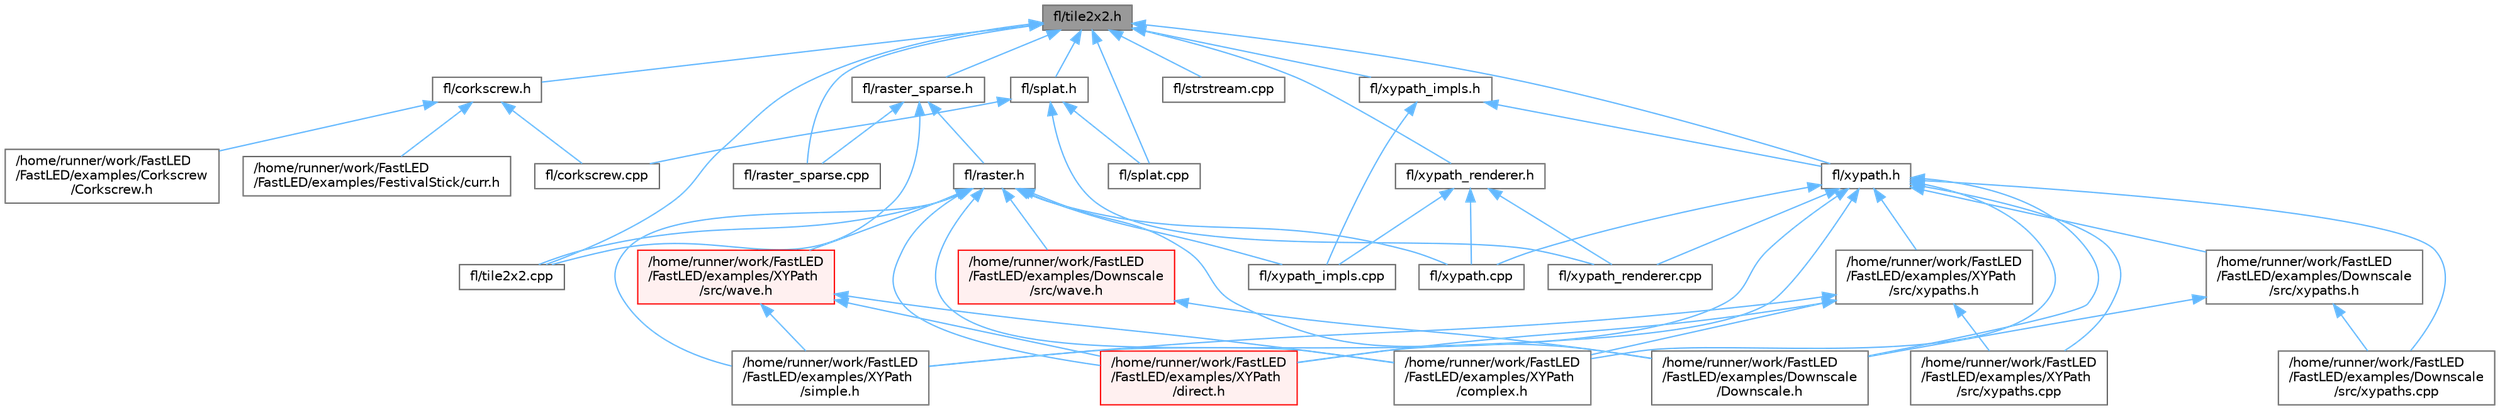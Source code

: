 digraph "fl/tile2x2.h"
{
 // INTERACTIVE_SVG=YES
 // LATEX_PDF_SIZE
  bgcolor="transparent";
  edge [fontname=Helvetica,fontsize=10,labelfontname=Helvetica,labelfontsize=10];
  node [fontname=Helvetica,fontsize=10,shape=box,height=0.2,width=0.4];
  Node1 [id="Node000001",label="fl/tile2x2.h",height=0.2,width=0.4,color="gray40", fillcolor="grey60", style="filled", fontcolor="black",tooltip=" "];
  Node1 -> Node2 [id="edge1_Node000001_Node000002",dir="back",color="steelblue1",style="solid",tooltip=" "];
  Node2 [id="Node000002",label="fl/corkscrew.h",height=0.2,width=0.4,color="grey40", fillcolor="white", style="filled",URL="$d1/dd4/src_2fl_2corkscrew_8h.html",tooltip="Corkscrew projection utilities."];
  Node2 -> Node3 [id="edge2_Node000002_Node000003",dir="back",color="steelblue1",style="solid",tooltip=" "];
  Node3 [id="Node000003",label="/home/runner/work/FastLED\l/FastLED/examples/Corkscrew\l/Corkscrew.h",height=0.2,width=0.4,color="grey40", fillcolor="white", style="filled",URL="$df/d40/examples_2_corkscrew_2corkscrew_8h.html",tooltip=" "];
  Node2 -> Node4 [id="edge3_Node000002_Node000004",dir="back",color="steelblue1",style="solid",tooltip=" "];
  Node4 [id="Node000004",label="/home/runner/work/FastLED\l/FastLED/examples/FestivalStick/curr.h",height=0.2,width=0.4,color="grey40", fillcolor="white", style="filled",URL="$d4/d06/curr_8h.html",tooltip=" "];
  Node2 -> Node5 [id="edge4_Node000002_Node000005",dir="back",color="steelblue1",style="solid",tooltip=" "];
  Node5 [id="Node000005",label="fl/corkscrew.cpp",height=0.2,width=0.4,color="grey40", fillcolor="white", style="filled",URL="$d3/d9b/corkscrew_8cpp.html",tooltip=" "];
  Node1 -> Node6 [id="edge5_Node000001_Node000006",dir="back",color="steelblue1",style="solid",tooltip=" "];
  Node6 [id="Node000006",label="fl/raster_sparse.cpp",height=0.2,width=0.4,color="grey40", fillcolor="white", style="filled",URL="$d7/d58/raster__sparse_8cpp.html",tooltip=" "];
  Node1 -> Node7 [id="edge6_Node000001_Node000007",dir="back",color="steelblue1",style="solid",tooltip=" "];
  Node7 [id="Node000007",label="fl/raster_sparse.h",height=0.2,width=0.4,color="grey40", fillcolor="white", style="filled",URL="$d4/df9/raster__sparse_8h.html",tooltip=" "];
  Node7 -> Node8 [id="edge7_Node000007_Node000008",dir="back",color="steelblue1",style="solid",tooltip=" "];
  Node8 [id="Node000008",label="fl/raster.h",height=0.2,width=0.4,color="grey40", fillcolor="white", style="filled",URL="$d1/d1e/raster_8h.html",tooltip=" "];
  Node8 -> Node9 [id="edge8_Node000008_Node000009",dir="back",color="steelblue1",style="solid",tooltip=" "];
  Node9 [id="Node000009",label="/home/runner/work/FastLED\l/FastLED/examples/Downscale\l/Downscale.h",height=0.2,width=0.4,color="grey40", fillcolor="white", style="filled",URL="$d6/d1a/examples_2_downscale_2downscale_8h.html",tooltip=" "];
  Node8 -> Node10 [id="edge9_Node000008_Node000010",dir="back",color="steelblue1",style="solid",tooltip=" "];
  Node10 [id="Node000010",label="/home/runner/work/FastLED\l/FastLED/examples/Downscale\l/src/wave.h",height=0.2,width=0.4,color="red", fillcolor="#FFF0F0", style="filled",URL="$de/d79/examples_2_downscale_2src_2wave_8h.html",tooltip=" "];
  Node10 -> Node9 [id="edge10_Node000010_Node000009",dir="back",color="steelblue1",style="solid",tooltip=" "];
  Node8 -> Node12 [id="edge11_Node000008_Node000012",dir="back",color="steelblue1",style="solid",tooltip=" "];
  Node12 [id="Node000012",label="/home/runner/work/FastLED\l/FastLED/examples/XYPath\l/complex.h",height=0.2,width=0.4,color="grey40", fillcolor="white", style="filled",URL="$d7/d3b/complex_8h.html",tooltip=" "];
  Node8 -> Node13 [id="edge12_Node000008_Node000013",dir="back",color="steelblue1",style="solid",tooltip=" "];
  Node13 [id="Node000013",label="/home/runner/work/FastLED\l/FastLED/examples/XYPath\l/direct.h",height=0.2,width=0.4,color="red", fillcolor="#FFF0F0", style="filled",URL="$d6/daf/direct_8h.html",tooltip=" "];
  Node8 -> Node15 [id="edge13_Node000008_Node000015",dir="back",color="steelblue1",style="solid",tooltip=" "];
  Node15 [id="Node000015",label="/home/runner/work/FastLED\l/FastLED/examples/XYPath\l/simple.h",height=0.2,width=0.4,color="grey40", fillcolor="white", style="filled",URL="$d8/d14/simple_8h.html",tooltip=" "];
  Node8 -> Node16 [id="edge14_Node000008_Node000016",dir="back",color="steelblue1",style="solid",tooltip=" "];
  Node16 [id="Node000016",label="/home/runner/work/FastLED\l/FastLED/examples/XYPath\l/src/wave.h",height=0.2,width=0.4,color="red", fillcolor="#FFF0F0", style="filled",URL="$db/dd3/examples_2_x_y_path_2src_2wave_8h.html",tooltip=" "];
  Node16 -> Node12 [id="edge15_Node000016_Node000012",dir="back",color="steelblue1",style="solid",tooltip=" "];
  Node16 -> Node13 [id="edge16_Node000016_Node000013",dir="back",color="steelblue1",style="solid",tooltip=" "];
  Node16 -> Node15 [id="edge17_Node000016_Node000015",dir="back",color="steelblue1",style="solid",tooltip=" "];
  Node8 -> Node18 [id="edge18_Node000008_Node000018",dir="back",color="steelblue1",style="solid",tooltip=" "];
  Node18 [id="Node000018",label="fl/tile2x2.cpp",height=0.2,width=0.4,color="grey40", fillcolor="white", style="filled",URL="$db/d15/tile2x2_8cpp.html",tooltip=" "];
  Node8 -> Node19 [id="edge19_Node000008_Node000019",dir="back",color="steelblue1",style="solid",tooltip=" "];
  Node19 [id="Node000019",label="fl/xypath.cpp",height=0.2,width=0.4,color="grey40", fillcolor="white", style="filled",URL="$d4/d78/xypath_8cpp.html",tooltip=" "];
  Node8 -> Node20 [id="edge20_Node000008_Node000020",dir="back",color="steelblue1",style="solid",tooltip=" "];
  Node20 [id="Node000020",label="fl/xypath_impls.cpp",height=0.2,width=0.4,color="grey40", fillcolor="white", style="filled",URL="$d4/db1/xypath__impls_8cpp.html",tooltip=" "];
  Node7 -> Node6 [id="edge21_Node000007_Node000006",dir="back",color="steelblue1",style="solid",tooltip=" "];
  Node7 -> Node18 [id="edge22_Node000007_Node000018",dir="back",color="steelblue1",style="solid",tooltip=" "];
  Node1 -> Node21 [id="edge23_Node000001_Node000021",dir="back",color="steelblue1",style="solid",tooltip=" "];
  Node21 [id="Node000021",label="fl/splat.cpp",height=0.2,width=0.4,color="grey40", fillcolor="white", style="filled",URL="$da/dbe/splat_8cpp.html",tooltip=" "];
  Node1 -> Node22 [id="edge24_Node000001_Node000022",dir="back",color="steelblue1",style="solid",tooltip=" "];
  Node22 [id="Node000022",label="fl/splat.h",height=0.2,width=0.4,color="grey40", fillcolor="white", style="filled",URL="$d3/daf/splat_8h.html",tooltip=" "];
  Node22 -> Node5 [id="edge25_Node000022_Node000005",dir="back",color="steelblue1",style="solid",tooltip=" "];
  Node22 -> Node21 [id="edge26_Node000022_Node000021",dir="back",color="steelblue1",style="solid",tooltip=" "];
  Node22 -> Node23 [id="edge27_Node000022_Node000023",dir="back",color="steelblue1",style="solid",tooltip=" "];
  Node23 [id="Node000023",label="fl/xypath_renderer.cpp",height=0.2,width=0.4,color="grey40", fillcolor="white", style="filled",URL="$d2/d31/xypath__renderer_8cpp.html",tooltip=" "];
  Node1 -> Node24 [id="edge28_Node000001_Node000024",dir="back",color="steelblue1",style="solid",tooltip=" "];
  Node24 [id="Node000024",label="fl/strstream.cpp",height=0.2,width=0.4,color="grey40", fillcolor="white", style="filled",URL="$d3/d80/strstream_8cpp.html",tooltip=" "];
  Node1 -> Node18 [id="edge29_Node000001_Node000018",dir="back",color="steelblue1",style="solid",tooltip=" "];
  Node1 -> Node25 [id="edge30_Node000001_Node000025",dir="back",color="steelblue1",style="solid",tooltip=" "];
  Node25 [id="Node000025",label="fl/xypath.h",height=0.2,width=0.4,color="grey40", fillcolor="white", style="filled",URL="$d5/df2/xypath_8h.html",tooltip=" "];
  Node25 -> Node9 [id="edge31_Node000025_Node000009",dir="back",color="steelblue1",style="solid",tooltip=" "];
  Node25 -> Node26 [id="edge32_Node000025_Node000026",dir="back",color="steelblue1",style="solid",tooltip=" "];
  Node26 [id="Node000026",label="/home/runner/work/FastLED\l/FastLED/examples/Downscale\l/src/xypaths.cpp",height=0.2,width=0.4,color="grey40", fillcolor="white", style="filled",URL="$dd/d96/_downscale_2src_2xypaths_8cpp.html",tooltip=" "];
  Node25 -> Node27 [id="edge33_Node000025_Node000027",dir="back",color="steelblue1",style="solid",tooltip=" "];
  Node27 [id="Node000027",label="/home/runner/work/FastLED\l/FastLED/examples/Downscale\l/src/xypaths.h",height=0.2,width=0.4,color="grey40", fillcolor="white", style="filled",URL="$de/d75/_downscale_2src_2xypaths_8h.html",tooltip=" "];
  Node27 -> Node9 [id="edge34_Node000027_Node000009",dir="back",color="steelblue1",style="solid",tooltip=" "];
  Node27 -> Node26 [id="edge35_Node000027_Node000026",dir="back",color="steelblue1",style="solid",tooltip=" "];
  Node25 -> Node12 [id="edge36_Node000025_Node000012",dir="back",color="steelblue1",style="solid",tooltip=" "];
  Node25 -> Node13 [id="edge37_Node000025_Node000013",dir="back",color="steelblue1",style="solid",tooltip=" "];
  Node25 -> Node15 [id="edge38_Node000025_Node000015",dir="back",color="steelblue1",style="solid",tooltip=" "];
  Node25 -> Node28 [id="edge39_Node000025_Node000028",dir="back",color="steelblue1",style="solid",tooltip=" "];
  Node28 [id="Node000028",label="/home/runner/work/FastLED\l/FastLED/examples/XYPath\l/src/xypaths.cpp",height=0.2,width=0.4,color="grey40", fillcolor="white", style="filled",URL="$d8/d55/_x_y_path_2src_2xypaths_8cpp.html",tooltip=" "];
  Node25 -> Node29 [id="edge40_Node000025_Node000029",dir="back",color="steelblue1",style="solid",tooltip=" "];
  Node29 [id="Node000029",label="/home/runner/work/FastLED\l/FastLED/examples/XYPath\l/src/xypaths.h",height=0.2,width=0.4,color="grey40", fillcolor="white", style="filled",URL="$d7/d5e/_x_y_path_2src_2xypaths_8h.html",tooltip=" "];
  Node29 -> Node12 [id="edge41_Node000029_Node000012",dir="back",color="steelblue1",style="solid",tooltip=" "];
  Node29 -> Node13 [id="edge42_Node000029_Node000013",dir="back",color="steelblue1",style="solid",tooltip=" "];
  Node29 -> Node15 [id="edge43_Node000029_Node000015",dir="back",color="steelblue1",style="solid",tooltip=" "];
  Node29 -> Node28 [id="edge44_Node000029_Node000028",dir="back",color="steelblue1",style="solid",tooltip=" "];
  Node25 -> Node19 [id="edge45_Node000025_Node000019",dir="back",color="steelblue1",style="solid",tooltip=" "];
  Node25 -> Node23 [id="edge46_Node000025_Node000023",dir="back",color="steelblue1",style="solid",tooltip=" "];
  Node1 -> Node30 [id="edge47_Node000001_Node000030",dir="back",color="steelblue1",style="solid",tooltip=" "];
  Node30 [id="Node000030",label="fl/xypath_impls.h",height=0.2,width=0.4,color="grey40", fillcolor="white", style="filled",URL="$d8/d5f/xypath__impls_8h.html",tooltip=" "];
  Node30 -> Node25 [id="edge48_Node000030_Node000025",dir="back",color="steelblue1",style="solid",tooltip=" "];
  Node30 -> Node20 [id="edge49_Node000030_Node000020",dir="back",color="steelblue1",style="solid",tooltip=" "];
  Node1 -> Node31 [id="edge50_Node000001_Node000031",dir="back",color="steelblue1",style="solid",tooltip=" "];
  Node31 [id="Node000031",label="fl/xypath_renderer.h",height=0.2,width=0.4,color="grey40", fillcolor="white", style="filled",URL="$d2/d88/xypath__renderer_8h.html",tooltip=" "];
  Node31 -> Node19 [id="edge51_Node000031_Node000019",dir="back",color="steelblue1",style="solid",tooltip=" "];
  Node31 -> Node20 [id="edge52_Node000031_Node000020",dir="back",color="steelblue1",style="solid",tooltip=" "];
  Node31 -> Node23 [id="edge53_Node000031_Node000023",dir="back",color="steelblue1",style="solid",tooltip=" "];
}
